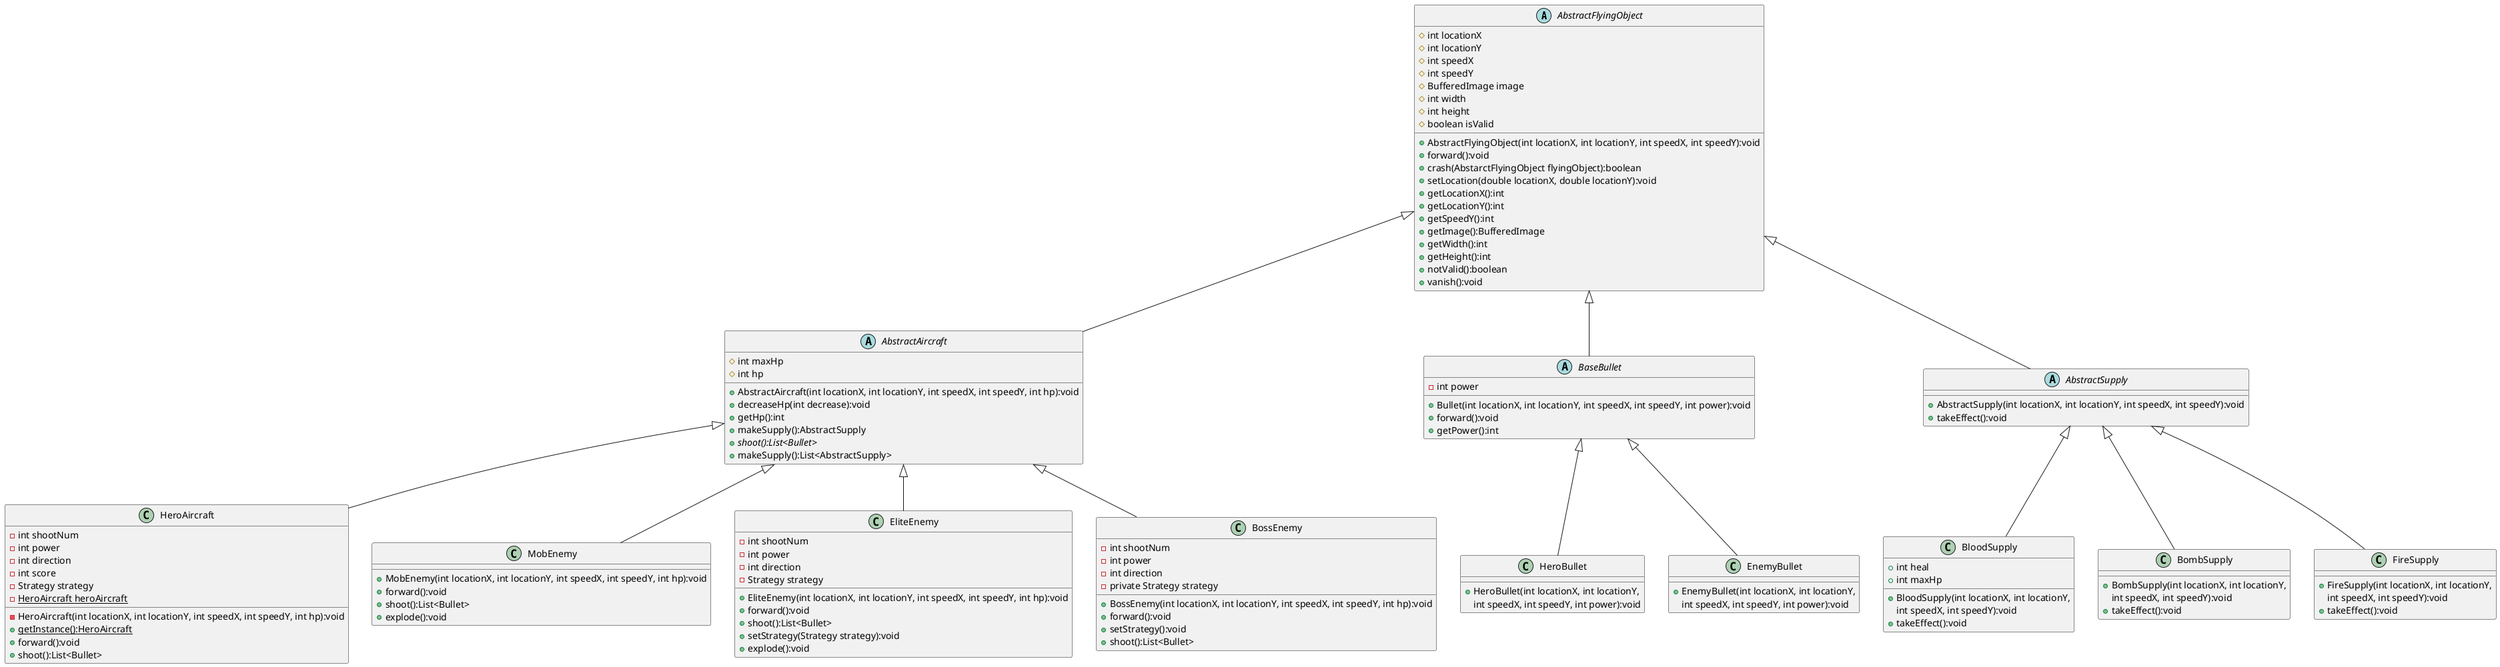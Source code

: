 @startuml
'https://plantuml.com/class-diagram

abstract class AbstractFlyingObject
{
    # int locationX
    # int locationY
    # int speedX
    # int speedY
    # BufferedImage image
    # int width
    # int height
    # boolean isValid

    + AbstractFlyingObject(int locationX, int locationY, int speedX, int speedY):void
    + forward():void
    + crash(AbstarctFlyingObject flyingObject):boolean
    + setLocation(double locationX, double locationY):void
    + getLocationX():int
    + getLocationY():int
    + getSpeedY():int
    + getImage():BufferedImage
    + getWidth():int
    + getHeight():int
    + notValid():boolean
    + vanish():void
}
abstract class AbstractAircraft
{
	# int maxHp
    # int hp
    + AbstractAircraft(int locationX, int locationY, int speedX, int speedY, int hp):void
    + decreaseHp(int decrease):void
    + getHp():int
    + makeSupply():AbstractSupply
    + {abstract} shoot():List<Bullet>
    + makeSupply():List<AbstractSupply>
 }

abstract class BaseBullet
{
    - int power
    + Bullet(int locationX, int locationY, int speedX, int speedY, int power):void
    + forward():void
	+ getPower():int
}

abstract class AbstractSupply
{
    + AbstractSupply(int locationX, int locationY, int speedX, int speedY):void
    + takeEffect():void
}

AbstractFlyingObject <|-- AbstractAircraft
AbstractFlyingObject <|-- BaseBullet
AbstractFlyingObject <|-- AbstractSupply

AbstractAircraft <|-- HeroAircraft
AbstractAircraft <|-- MobEnemy
AbstractAircraft <|-- EliteEnemy
AbstractAircraft <|-- BossEnemy

BaseBullet <|-- HeroBullet
BaseBullet <|-- EnemyBullet

AbstractSupply <|-- BloodSupply
AbstractSupply <|-- BombSupply
AbstractSupply <|-- FireSupply

class HeroAircraft {
    - int shootNum
    - int power
    - int direction
    - int score
    - Strategy strategy
    - {static} HeroAircraft heroAircraft
    - HeroAircraft(int locationX, int locationY, int speedX, int speedY, int hp):void
    + {static}getInstance():HeroAircraft
    + forward():void
    + shoot():List<Bullet>
}

class MobEnemy {
    + MobEnemy(int locationX, int locationY, int speedX, int speedY, int hp):void
    + forward():void
    + shoot():List<Bullet>
    + explode():void
}

class EliteEnemy{
    - int shootNum
    - int power
    - int direction
    - Strategy strategy
    + EliteEnemy(int locationX, int locationY, int speedX, int speedY, int hp):void
    + forward():void
    + shoot():List<Bullet>
    + setStrategy(Strategy strategy):void
    + explode():void
}

class BossEnemy{
    - int shootNum
    - int power
    - int direction
    - private Strategy strategy
    + BossEnemy(int locationX, int locationY, int speedX, int speedY, int hp):void
    + forward():void
    + setStrategy():void
    + shoot():List<Bullet>
}

class HeroBullet {
    + HeroBullet(int locationX, int locationY,
     int speedX, int speedY, int power):void
}

class EnemyBullet {
    + EnemyBullet(int locationX, int locationY,
     int speedX, int speedY, int power):void
}

class BloodSupply{
    + int heal
    + int maxHp
    + BloodSupply(int locationX, int locationY,
    int speedX, int speedY):void
    + takeEffect():void
}

class BombSupply{
    + BombSupply(int locationX, int locationY,
    int speedX, int speedY):void
    + takeEffect():void
}

class FireSupply{
    + FireSupply(int locationX, int locationY,
    int speedX, int speedY):void
    + takeEffect():void
}
@enduml